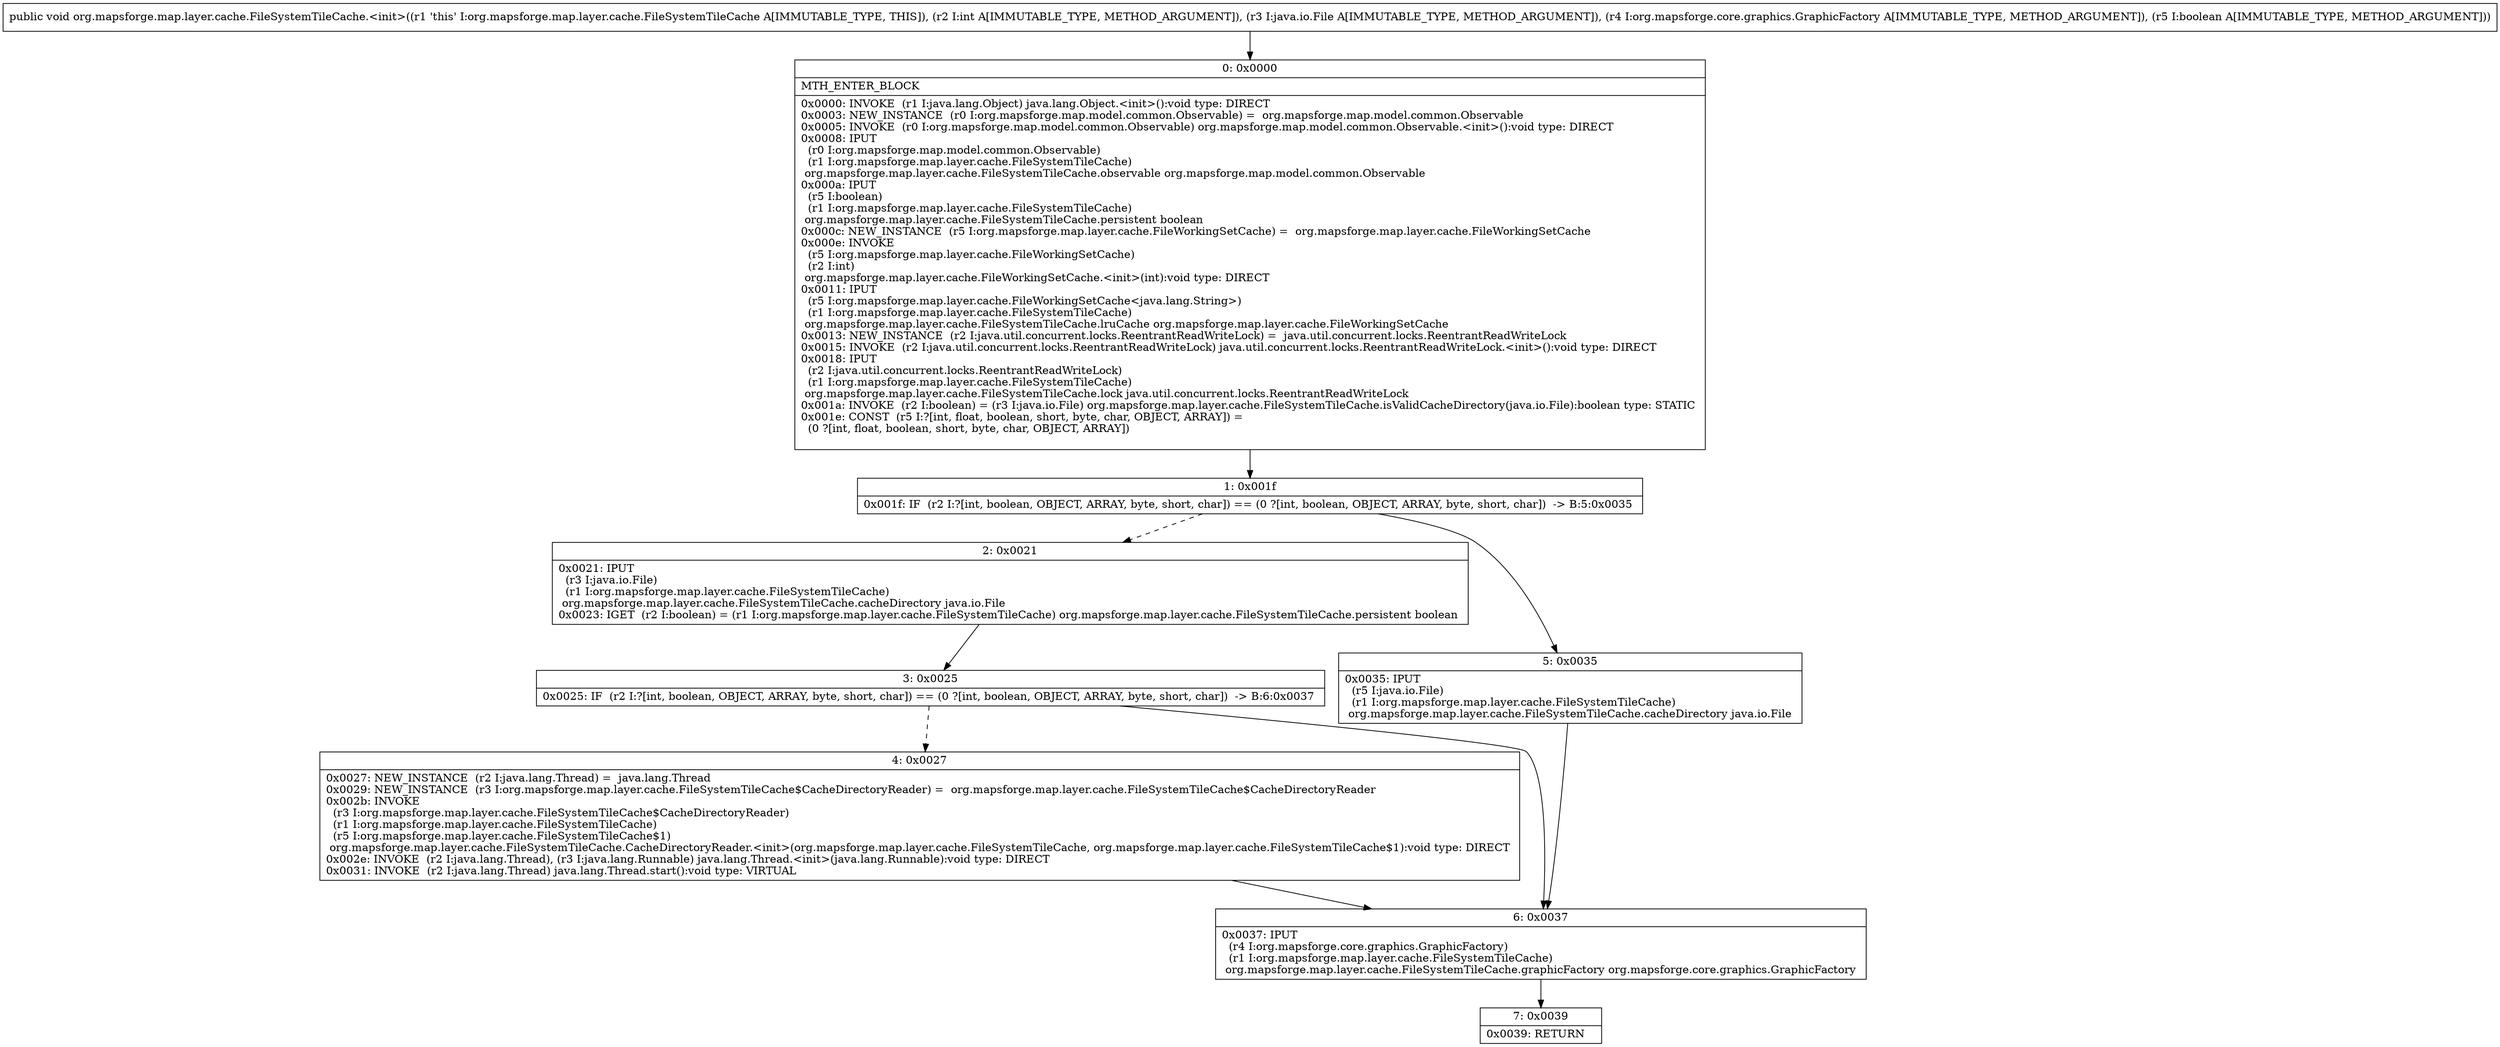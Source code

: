digraph "CFG fororg.mapsforge.map.layer.cache.FileSystemTileCache.\<init\>(ILjava\/io\/File;Lorg\/mapsforge\/core\/graphics\/GraphicFactory;Z)V" {
Node_0 [shape=record,label="{0\:\ 0x0000|MTH_ENTER_BLOCK\l|0x0000: INVOKE  (r1 I:java.lang.Object) java.lang.Object.\<init\>():void type: DIRECT \l0x0003: NEW_INSTANCE  (r0 I:org.mapsforge.map.model.common.Observable) =  org.mapsforge.map.model.common.Observable \l0x0005: INVOKE  (r0 I:org.mapsforge.map.model.common.Observable) org.mapsforge.map.model.common.Observable.\<init\>():void type: DIRECT \l0x0008: IPUT  \l  (r0 I:org.mapsforge.map.model.common.Observable)\l  (r1 I:org.mapsforge.map.layer.cache.FileSystemTileCache)\l org.mapsforge.map.layer.cache.FileSystemTileCache.observable org.mapsforge.map.model.common.Observable \l0x000a: IPUT  \l  (r5 I:boolean)\l  (r1 I:org.mapsforge.map.layer.cache.FileSystemTileCache)\l org.mapsforge.map.layer.cache.FileSystemTileCache.persistent boolean \l0x000c: NEW_INSTANCE  (r5 I:org.mapsforge.map.layer.cache.FileWorkingSetCache) =  org.mapsforge.map.layer.cache.FileWorkingSetCache \l0x000e: INVOKE  \l  (r5 I:org.mapsforge.map.layer.cache.FileWorkingSetCache)\l  (r2 I:int)\l org.mapsforge.map.layer.cache.FileWorkingSetCache.\<init\>(int):void type: DIRECT \l0x0011: IPUT  \l  (r5 I:org.mapsforge.map.layer.cache.FileWorkingSetCache\<java.lang.String\>)\l  (r1 I:org.mapsforge.map.layer.cache.FileSystemTileCache)\l org.mapsforge.map.layer.cache.FileSystemTileCache.lruCache org.mapsforge.map.layer.cache.FileWorkingSetCache \l0x0013: NEW_INSTANCE  (r2 I:java.util.concurrent.locks.ReentrantReadWriteLock) =  java.util.concurrent.locks.ReentrantReadWriteLock \l0x0015: INVOKE  (r2 I:java.util.concurrent.locks.ReentrantReadWriteLock) java.util.concurrent.locks.ReentrantReadWriteLock.\<init\>():void type: DIRECT \l0x0018: IPUT  \l  (r2 I:java.util.concurrent.locks.ReentrantReadWriteLock)\l  (r1 I:org.mapsforge.map.layer.cache.FileSystemTileCache)\l org.mapsforge.map.layer.cache.FileSystemTileCache.lock java.util.concurrent.locks.ReentrantReadWriteLock \l0x001a: INVOKE  (r2 I:boolean) = (r3 I:java.io.File) org.mapsforge.map.layer.cache.FileSystemTileCache.isValidCacheDirectory(java.io.File):boolean type: STATIC \l0x001e: CONST  (r5 I:?[int, float, boolean, short, byte, char, OBJECT, ARRAY]) = \l  (0 ?[int, float, boolean, short, byte, char, OBJECT, ARRAY])\l \l}"];
Node_1 [shape=record,label="{1\:\ 0x001f|0x001f: IF  (r2 I:?[int, boolean, OBJECT, ARRAY, byte, short, char]) == (0 ?[int, boolean, OBJECT, ARRAY, byte, short, char])  \-\> B:5:0x0035 \l}"];
Node_2 [shape=record,label="{2\:\ 0x0021|0x0021: IPUT  \l  (r3 I:java.io.File)\l  (r1 I:org.mapsforge.map.layer.cache.FileSystemTileCache)\l org.mapsforge.map.layer.cache.FileSystemTileCache.cacheDirectory java.io.File \l0x0023: IGET  (r2 I:boolean) = (r1 I:org.mapsforge.map.layer.cache.FileSystemTileCache) org.mapsforge.map.layer.cache.FileSystemTileCache.persistent boolean \l}"];
Node_3 [shape=record,label="{3\:\ 0x0025|0x0025: IF  (r2 I:?[int, boolean, OBJECT, ARRAY, byte, short, char]) == (0 ?[int, boolean, OBJECT, ARRAY, byte, short, char])  \-\> B:6:0x0037 \l}"];
Node_4 [shape=record,label="{4\:\ 0x0027|0x0027: NEW_INSTANCE  (r2 I:java.lang.Thread) =  java.lang.Thread \l0x0029: NEW_INSTANCE  (r3 I:org.mapsforge.map.layer.cache.FileSystemTileCache$CacheDirectoryReader) =  org.mapsforge.map.layer.cache.FileSystemTileCache$CacheDirectoryReader \l0x002b: INVOKE  \l  (r3 I:org.mapsforge.map.layer.cache.FileSystemTileCache$CacheDirectoryReader)\l  (r1 I:org.mapsforge.map.layer.cache.FileSystemTileCache)\l  (r5 I:org.mapsforge.map.layer.cache.FileSystemTileCache$1)\l org.mapsforge.map.layer.cache.FileSystemTileCache.CacheDirectoryReader.\<init\>(org.mapsforge.map.layer.cache.FileSystemTileCache, org.mapsforge.map.layer.cache.FileSystemTileCache$1):void type: DIRECT \l0x002e: INVOKE  (r2 I:java.lang.Thread), (r3 I:java.lang.Runnable) java.lang.Thread.\<init\>(java.lang.Runnable):void type: DIRECT \l0x0031: INVOKE  (r2 I:java.lang.Thread) java.lang.Thread.start():void type: VIRTUAL \l}"];
Node_5 [shape=record,label="{5\:\ 0x0035|0x0035: IPUT  \l  (r5 I:java.io.File)\l  (r1 I:org.mapsforge.map.layer.cache.FileSystemTileCache)\l org.mapsforge.map.layer.cache.FileSystemTileCache.cacheDirectory java.io.File \l}"];
Node_6 [shape=record,label="{6\:\ 0x0037|0x0037: IPUT  \l  (r4 I:org.mapsforge.core.graphics.GraphicFactory)\l  (r1 I:org.mapsforge.map.layer.cache.FileSystemTileCache)\l org.mapsforge.map.layer.cache.FileSystemTileCache.graphicFactory org.mapsforge.core.graphics.GraphicFactory \l}"];
Node_7 [shape=record,label="{7\:\ 0x0039|0x0039: RETURN   \l}"];
MethodNode[shape=record,label="{public void org.mapsforge.map.layer.cache.FileSystemTileCache.\<init\>((r1 'this' I:org.mapsforge.map.layer.cache.FileSystemTileCache A[IMMUTABLE_TYPE, THIS]), (r2 I:int A[IMMUTABLE_TYPE, METHOD_ARGUMENT]), (r3 I:java.io.File A[IMMUTABLE_TYPE, METHOD_ARGUMENT]), (r4 I:org.mapsforge.core.graphics.GraphicFactory A[IMMUTABLE_TYPE, METHOD_ARGUMENT]), (r5 I:boolean A[IMMUTABLE_TYPE, METHOD_ARGUMENT])) }"];
MethodNode -> Node_0;
Node_0 -> Node_1;
Node_1 -> Node_2[style=dashed];
Node_1 -> Node_5;
Node_2 -> Node_3;
Node_3 -> Node_4[style=dashed];
Node_3 -> Node_6;
Node_4 -> Node_6;
Node_5 -> Node_6;
Node_6 -> Node_7;
}

